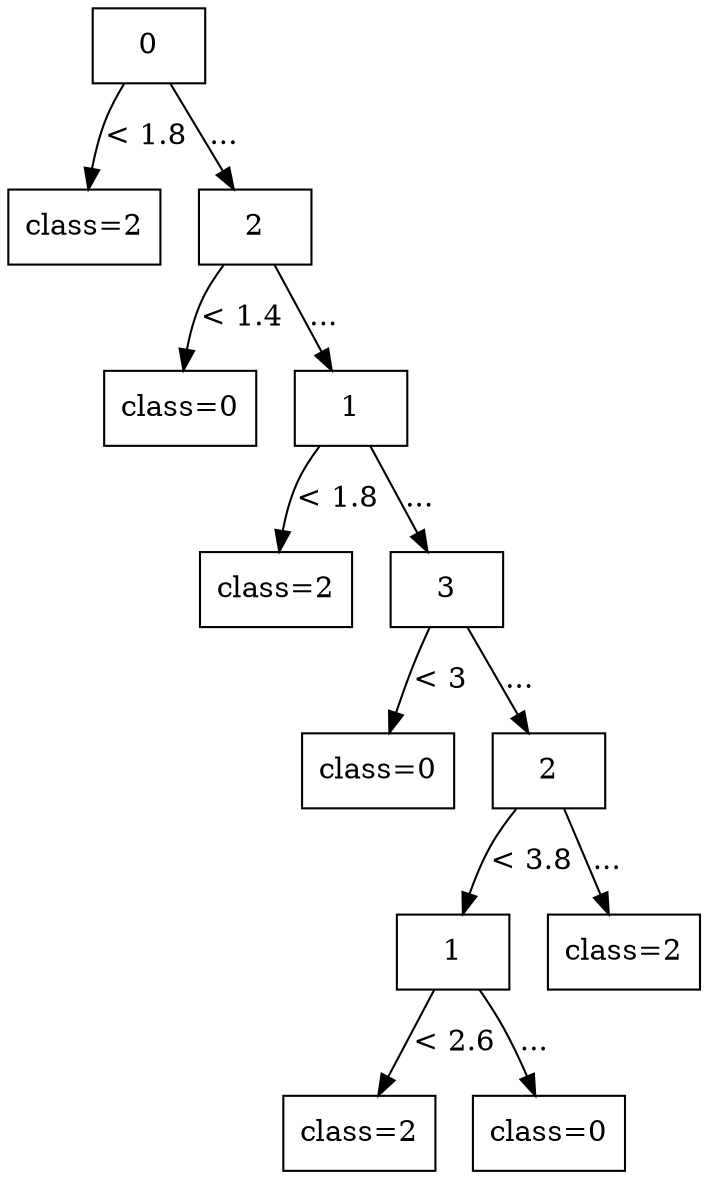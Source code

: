 digraph G {
node [shape=box];

0 [label="0"];

1 [label="class=2"];
2 [label="2"];

0 -> 1 [label="< 1.8"];
0 -> 2 [label="..."];

3 [label="class=0"];
4 [label="1"];

2 -> 3 [label="< 1.4"];
2 -> 4 [label="..."];

5 [label="class=2"];
6 [label="3"];

4 -> 5 [label="< 1.8"];
4 -> 6 [label="..."];

7 [label="class=0"];
8 [label="2"];

6 -> 7 [label="< 3"];
6 -> 8 [label="..."];

9 [label="1"];
12 [label="class=2"];

8 -> 9 [label="< 3.8"];
8 -> 12 [label="..."];

10 [label="class=2"];
11 [label="class=0"];

9 -> 10 [label="< 2.6"];
9 -> 11 [label="..."];

}
